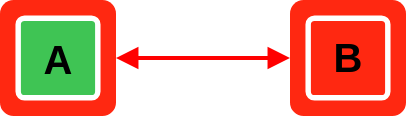<mxfile version="14.8.3" type="device"><diagram id="wWlDBhxh3q5_4vlYE7eX" name="Page-1"><mxGraphModel dx="1251" dy="661" grid="1" gridSize="10" guides="1" tooltips="1" connect="1" arrows="1" fold="1" page="1" pageScale="1" pageWidth="1169" pageHeight="827" math="0" shadow="0"><root><mxCell id="0"/><mxCell id="1" parent="0"/><mxCell id="ATPnRnncPNFa113at7pj-1" value="" style="group" vertex="1" connectable="0" parent="1"><mxGeometry x="300" y="320" width="58" height="58" as="geometry"/></mxCell><mxCell id="ATPnRnncPNFa113at7pj-2" value="" style="shape=image;imageAspect=0;aspect=fixed;verticalLabelPosition=bottom;verticalAlign=top;image=data:image/svg+xml,PHN2ZyB4bWxucz0iaHR0cDovL3d3dy53My5vcmcvMjAwMC9zdmciIHdpZHRoPSIxMjgiIGhlaWdodD0iMTI4IiB2aWV3Qm94PSIwIDAgMTI4IDEyOCIgZmlsbD0ibm9uZSI+JiN4YTs8cmVjdCB3aWR0aD0iMTI4IiBoZWlnaHQ9IjEyOCIgcng9IjE1IiBmaWxsPSIjRkYyODExIi8+JiN4YTs8cmVjdCB4PSIyMC4wNjY3IiB5PSIyMC4wNjY3IiB3aWR0aD0iODcuODY2NyIgaGVpZ2h0PSI4Ny44NjY3IiByeD0iNyIgZmlsbD0iI0ZGMjgxMSIgc3Ryb2tlPSJ3aGl0ZSIgc3Ryb2tlLXdpZHRoPSI2Ii8+JiN4YTs8L3N2Zz4=;" vertex="1" parent="ATPnRnncPNFa113at7pj-1"><mxGeometry width="58" height="58" as="geometry"/></mxCell><mxCell id="ATPnRnncPNFa113at7pj-3" value="&lt;b&gt;&lt;font style=&quot;font-size: 20px&quot;&gt;B&lt;/font&gt;&lt;/b&gt;" style="text;html=1;strokeColor=none;fillColor=none;align=center;verticalAlign=middle;whiteSpace=wrap;rounded=0;" vertex="1" parent="ATPnRnncPNFa113at7pj-1"><mxGeometry x="9" y="18" width="40" height="20" as="geometry"/></mxCell><mxCell id="ATPnRnncPNFa113at7pj-4" value="" style="group" vertex="1" connectable="0" parent="1"><mxGeometry x="155" y="320" width="58" height="58" as="geometry"/></mxCell><mxCell id="ATPnRnncPNFa113at7pj-5" value="" style="shape=image;imageAspect=0;aspect=fixed;verticalLabelPosition=bottom;verticalAlign=top;image=data:image/svg+xml,PHN2ZyB4bWxucz0iaHR0cDovL3d3dy53My5vcmcvMjAwMC9zdmciIHdpZHRoPSIxMjgiIGhlaWdodD0iMTI4IiB2aWV3Qm94PSIwIDAgMTI4IDEyOCIgZmlsbD0ibm9uZSI+JiN4YTs8cmVjdCB3aWR0aD0iMTI4IiBoZWlnaHQ9IjEyOCIgcng9IjE1IiBmaWxsPSIjRkYyODExIi8+JiN4YTs8cmVjdCB4PSIyMC4wNjY3IiB5PSIyMC4wNjY3IiB3aWR0aD0iODcuODY2NyIgaGVpZ2h0PSI4Ny44NjY3IiByeD0iNyIgZmlsbD0iIzNGQzQ1NCIgc3Ryb2tlPSJ3aGl0ZSIgc3Ryb2tlLXdpZHRoPSI2Ii8+JiN4YTs8L3N2Zz4=;" vertex="1" parent="ATPnRnncPNFa113at7pj-4"><mxGeometry width="58" height="58" as="geometry"/></mxCell><mxCell id="ATPnRnncPNFa113at7pj-6" value="&lt;b&gt;&lt;font style=&quot;font-size: 20px&quot;&gt;A&lt;/font&gt;&lt;/b&gt;" style="text;html=1;strokeColor=none;fillColor=none;align=center;verticalAlign=middle;whiteSpace=wrap;rounded=0;" vertex="1" parent="ATPnRnncPNFa113at7pj-4"><mxGeometry x="9" y="19" width="40" height="20" as="geometry"/></mxCell><mxCell id="ATPnRnncPNFa113at7pj-7" style="edgeStyle=orthogonalEdgeStyle;rounded=0;orthogonalLoop=1;jettySize=auto;html=1;exitX=1;exitY=0.5;exitDx=0;exitDy=0;entryX=0;entryY=0.5;entryDx=0;entryDy=0;startArrow=block;startFill=1;endArrow=block;endFill=1;strokeWidth=2;strokeColor=#FF0000;" edge="1" parent="1" source="ATPnRnncPNFa113at7pj-5" target="ATPnRnncPNFa113at7pj-2"><mxGeometry relative="1" as="geometry"/></mxCell></root></mxGraphModel></diagram></mxfile>